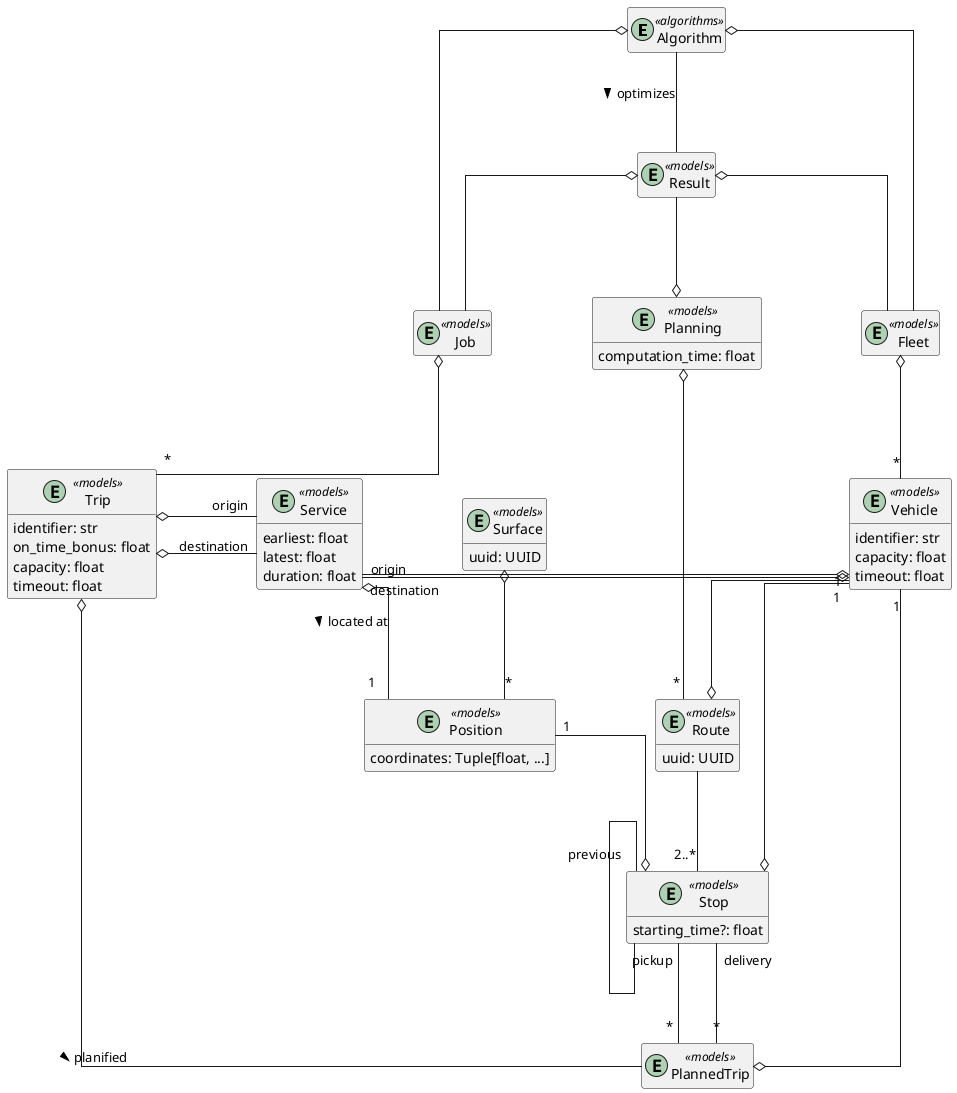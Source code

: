 @startuml
skinparam linetype ortho
skinparam nodesep 100
skinparam ranksep 100
hide empty methods
hide empty attributes

entity Algorithm <<algorithms>>

entity Vehicle <<models>> {
  identifier: str
  capacity: float
  timeout: float
}

entity Route <<models>> {
  uuid: UUID
}

entity Trip <<models>> {
  identifier: str
  on_time_bonus: float
  capacity: float
  timeout: float
}

entity PlannedTrip <<models>> {
}

entity Planning <<models>> {
  computation_time: float
}

entity Result <<models>> {
}


entity Stop <<models>> {
  starting_time?: float
}

entity Service <<models>> {
  earliest: float
  latest: float
  duration: float
}

entity Job <<models>> {
}

entity Fleet <<models>> {
}

entity Position <<models>> {
  coordinates: Tuple[float, ...]
}

entity Surface <<models>> {
  uuid: UUID
}



Job o-"*" Trip
Algorithm -- Result: optimizes >
Result --o Planning
Result o-- Fleet
Result o-- Job
Algorithm o-- Fleet
Algorithm o-- Job
Planning o--"*" Route
Trip o- PlannedTrip: planified >
Trip o-right-"origin" Service
Trip o-right-"destination" Service
Service o--"1" Position: located at >
PlannedTrip "*"-up-"pickup" Stop
PlannedTrip "*"-up-"delivery" Stop
Route --"2..*" Stop
Position "1"-o Stop
Position "*"-up-o Surface
Vehicle "1"--o Stop
Vehicle "1"--o PlannedTrip
Vehicle "1"-down-o Route
Stop "previous"-- Stop
Fleet o--"*" Vehicle
Vehicle o-left-"origin" Service
Vehicle o-left-"destination" Service


@enduml

